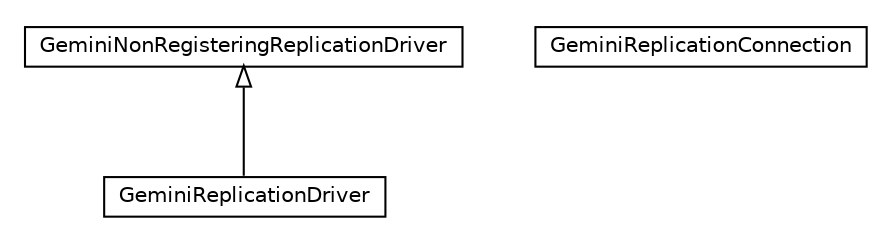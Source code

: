 #!/usr/local/bin/dot
#
# Class diagram 
# Generated by UMLGraph version R5_6_6-8-g8d7759 (http://www.umlgraph.org/)
#

digraph G {
	edge [fontname="Helvetica",fontsize=10,labelfontname="Helvetica",labelfontsize=10];
	node [fontname="Helvetica",fontsize=10,shape=plaintext];
	nodesep=0.25;
	ranksep=0.5;
	// org.dayatang.mysql.jdbc.GeminiReplicationDriver
	c14522 [label=<<table title="org.dayatang.mysql.jdbc.GeminiReplicationDriver" border="0" cellborder="1" cellspacing="0" cellpadding="2" port="p" href="./GeminiReplicationDriver.html">
		<tr><td><table border="0" cellspacing="0" cellpadding="1">
<tr><td align="center" balign="center"> GeminiReplicationDriver </td></tr>
		</table></td></tr>
		</table>>, URL="./GeminiReplicationDriver.html", fontname="Helvetica", fontcolor="black", fontsize=10.0];
	// org.dayatang.mysql.jdbc.GeminiReplicationConnection
	c14523 [label=<<table title="org.dayatang.mysql.jdbc.GeminiReplicationConnection" border="0" cellborder="1" cellspacing="0" cellpadding="2" port="p" href="./GeminiReplicationConnection.html">
		<tr><td><table border="0" cellspacing="0" cellpadding="1">
<tr><td align="center" balign="center"> GeminiReplicationConnection </td></tr>
		</table></td></tr>
		</table>>, URL="./GeminiReplicationConnection.html", fontname="Helvetica", fontcolor="black", fontsize=10.0];
	// org.dayatang.mysql.jdbc.GeminiNonRegisteringReplicationDriver
	c14524 [label=<<table title="org.dayatang.mysql.jdbc.GeminiNonRegisteringReplicationDriver" border="0" cellborder="1" cellspacing="0" cellpadding="2" port="p" href="./GeminiNonRegisteringReplicationDriver.html">
		<tr><td><table border="0" cellspacing="0" cellpadding="1">
<tr><td align="center" balign="center"> GeminiNonRegisteringReplicationDriver </td></tr>
		</table></td></tr>
		</table>>, URL="./GeminiNonRegisteringReplicationDriver.html", fontname="Helvetica", fontcolor="black", fontsize=10.0];
	//org.dayatang.mysql.jdbc.GeminiReplicationDriver extends org.dayatang.mysql.jdbc.GeminiNonRegisteringReplicationDriver
	c14524:p -> c14522:p [dir=back,arrowtail=empty];
}

